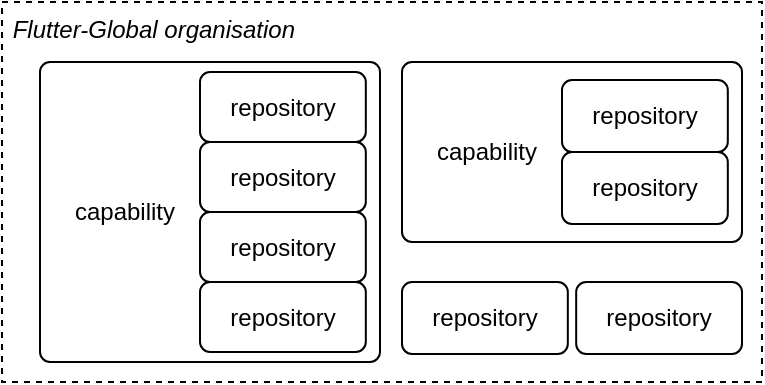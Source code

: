 <mxfile version="20.3.6" type="device"><diagram id="MT_0WBf6o7E5DrMeN4QP" name="capability"><mxGraphModel dx="1018" dy="691" grid="1" gridSize="10" guides="1" tooltips="1" connect="1" arrows="1" fold="1" page="1" pageScale="1" pageWidth="827" pageHeight="1169" math="0" shadow="0"><root><mxCell id="0"/><mxCell id="1" parent="0"/><mxCell id="Ij9NIqTeP9r103ttQ4dR-20" value="&lt;i&gt;&amp;nbsp;Flutter-Global organisation&lt;/i&gt;" style="rounded=0;whiteSpace=wrap;html=1;dashed=1;fillColor=none;align=left;verticalAlign=top;" vertex="1" parent="1"><mxGeometry x="310" y="280" width="380" height="190" as="geometry"/></mxCell><mxCell id="Ij9NIqTeP9r103ttQ4dR-7" value="" style="rounded=1;absoluteArcSize=1;html=1;arcSize=10;" vertex="1" parent="1"><mxGeometry x="510" y="310" width="170" height="90" as="geometry"/></mxCell><mxCell id="Ij9NIqTeP9r103ttQ4dR-8" value="capability" style="html=1;shape=mxgraph.er.anchor;whiteSpace=wrap;" vertex="1" parent="Ij9NIqTeP9r103ttQ4dR-7"><mxGeometry width="85" height="90" as="geometry"/></mxCell><mxCell id="Ij9NIqTeP9r103ttQ4dR-9" value="repository" style="rounded=1;absoluteArcSize=1;html=1;arcSize=10;whiteSpace=wrap;points=[];strokeColor=inherit;fillColor=inherit;" vertex="1" parent="Ij9NIqTeP9r103ttQ4dR-7"><mxGeometry x="80" y="9" width="82.91" height="36" as="geometry"/></mxCell><mxCell id="Ij9NIqTeP9r103ttQ4dR-10" value="repository" style="rounded=1;absoluteArcSize=1;html=1;arcSize=10;whiteSpace=wrap;points=[];strokeColor=inherit;fillColor=inherit;" vertex="1" parent="Ij9NIqTeP9r103ttQ4dR-7"><mxGeometry x="80" y="45" width="82.91" height="36" as="geometry"/></mxCell><mxCell id="Ij9NIqTeP9r103ttQ4dR-11" value="" style="rounded=1;absoluteArcSize=1;html=1;arcSize=10;" vertex="1" parent="1"><mxGeometry x="329" y="310" width="170" height="150" as="geometry"/></mxCell><mxCell id="Ij9NIqTeP9r103ttQ4dR-12" value="capability" style="html=1;shape=mxgraph.er.anchor;whiteSpace=wrap;" vertex="1" parent="Ij9NIqTeP9r103ttQ4dR-11"><mxGeometry width="85" height="150" as="geometry"/></mxCell><mxCell id="Ij9NIqTeP9r103ttQ4dR-13" value="repository" style="rounded=1;absoluteArcSize=1;html=1;arcSize=10;whiteSpace=wrap;points=[];strokeColor=inherit;fillColor=inherit;" vertex="1" parent="Ij9NIqTeP9r103ttQ4dR-11"><mxGeometry x="80" y="40" width="82.91" height="35" as="geometry"/></mxCell><mxCell id="Ij9NIqTeP9r103ttQ4dR-14" value="repository" style="rounded=1;absoluteArcSize=1;html=1;arcSize=10;whiteSpace=wrap;points=[];strokeColor=inherit;fillColor=inherit;" vertex="1" parent="Ij9NIqTeP9r103ttQ4dR-11"><mxGeometry x="80" y="75" width="82.91" height="35" as="geometry"/></mxCell><mxCell id="Ij9NIqTeP9r103ttQ4dR-16" value="repository" style="rounded=1;absoluteArcSize=1;html=1;arcSize=10;whiteSpace=wrap;points=[];strokeColor=inherit;fillColor=inherit;" vertex="1" parent="Ij9NIqTeP9r103ttQ4dR-11"><mxGeometry x="80" y="5" width="82.91" height="35" as="geometry"/></mxCell><mxCell id="Ij9NIqTeP9r103ttQ4dR-17" value="repository" style="rounded=1;absoluteArcSize=1;html=1;arcSize=10;whiteSpace=wrap;points=[];strokeColor=inherit;fillColor=inherit;" vertex="1" parent="Ij9NIqTeP9r103ttQ4dR-11"><mxGeometry x="80" y="110" width="82.91" height="35" as="geometry"/></mxCell><mxCell id="Ij9NIqTeP9r103ttQ4dR-21" value="repository" style="rounded=1;absoluteArcSize=1;html=1;arcSize=10;whiteSpace=wrap;points=[];strokeColor=inherit;fillColor=inherit;" vertex="1" parent="1"><mxGeometry x="510" y="420" width="82.91" height="36" as="geometry"/></mxCell><mxCell id="Ij9NIqTeP9r103ttQ4dR-22" value="repository" style="rounded=1;absoluteArcSize=1;html=1;arcSize=10;whiteSpace=wrap;points=[];strokeColor=inherit;fillColor=inherit;" vertex="1" parent="1"><mxGeometry x="597.09" y="420" width="82.91" height="36" as="geometry"/></mxCell></root></mxGraphModel></diagram></mxfile>